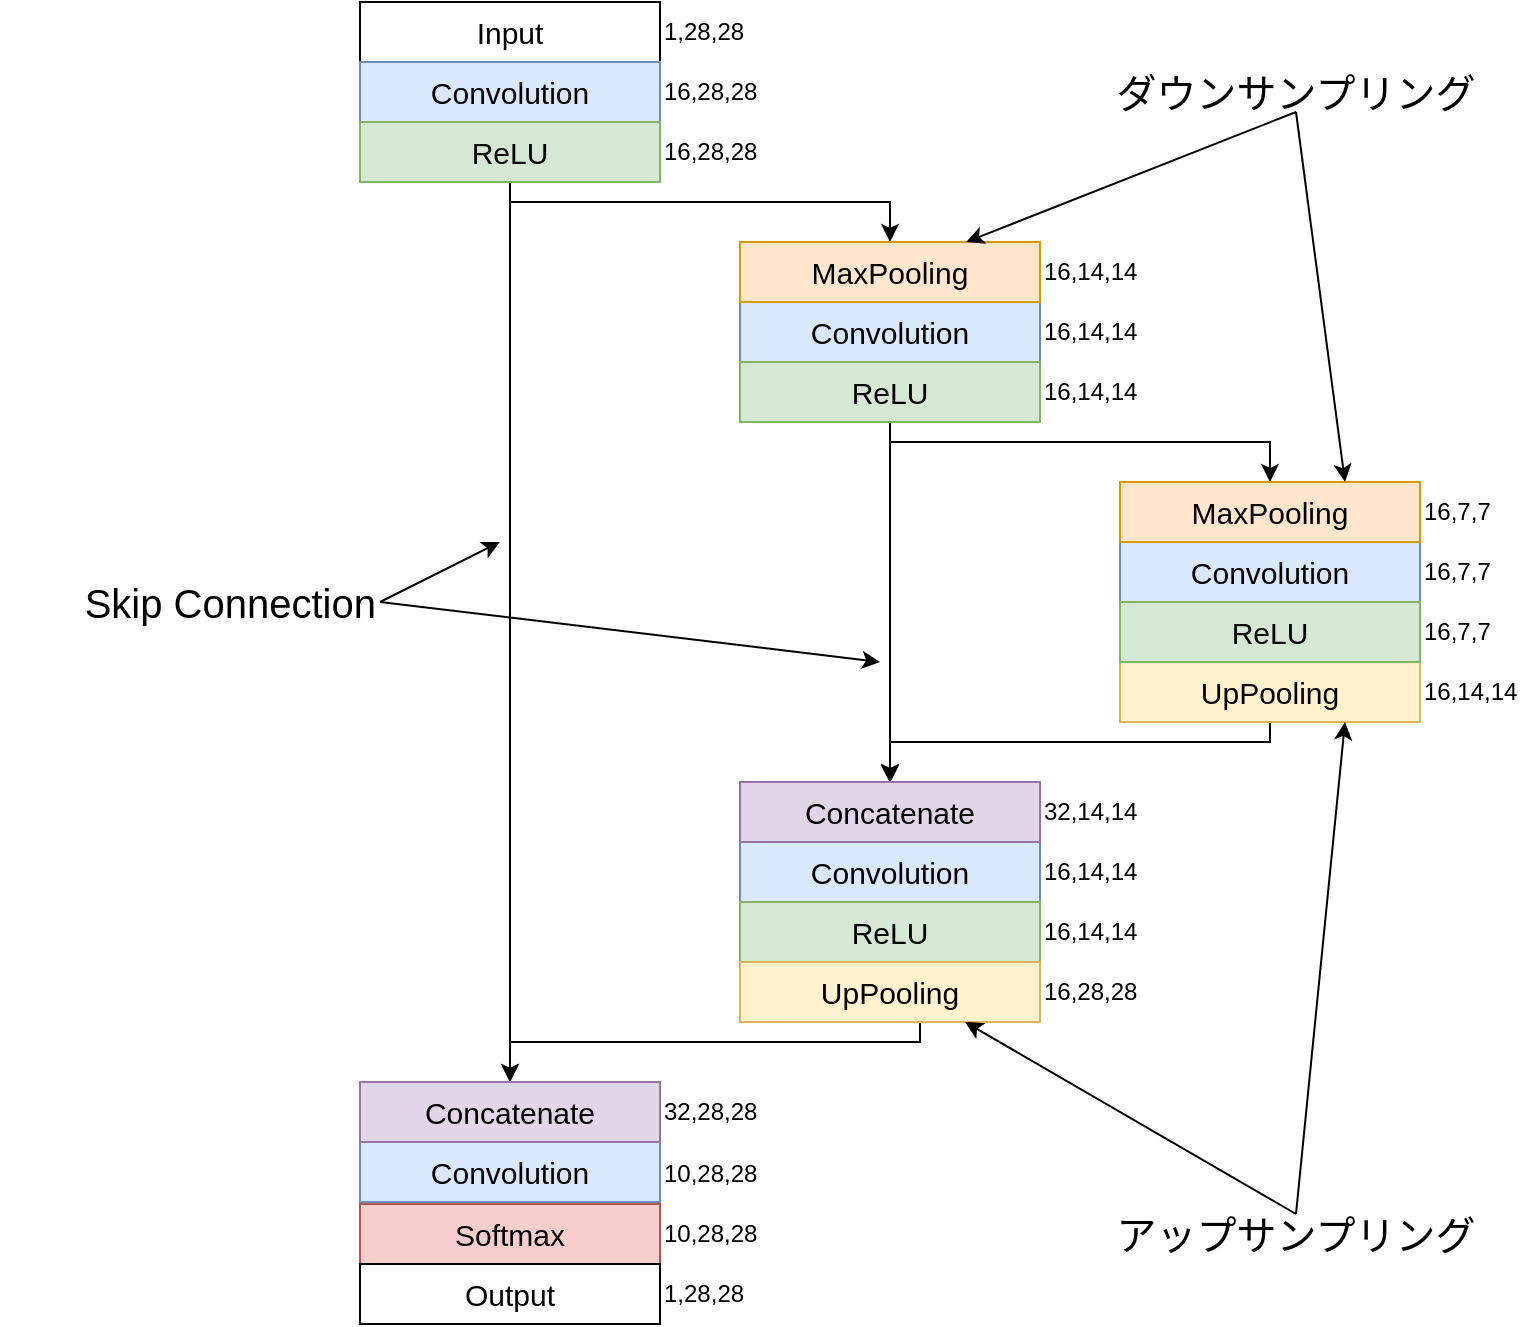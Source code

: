 <mxfile version="12.2.4" pages="1"><diagram id="UsTbjqoUmQ2IeB7w-Bse" name="Page-1"><mxGraphModel dx="1916" dy="434" grid="1" gridSize="10" guides="1" tooltips="1" connect="1" arrows="1" fold="1" page="1" pageScale="1" pageWidth="827" pageHeight="1169" math="0" shadow="0"><root><mxCell id="0"/><mxCell id="1" parent="0"/><mxCell id="2" value="&lt;font style=&quot;font-size: 15px&quot;&gt;Input&lt;/font&gt;" style="rounded=0;whiteSpace=wrap;html=1;" parent="1" vertex="1"><mxGeometry x="40" y="30" width="150" height="30" as="geometry"/></mxCell><mxCell id="3" value="&lt;font style=&quot;font-size: 15px&quot;&gt;Convolution&lt;/font&gt;" style="rounded=0;whiteSpace=wrap;html=1;fillColor=#dae8fc;strokeColor=#6c8ebf;" parent="1" vertex="1"><mxGeometry x="40" y="60" width="150" height="30" as="geometry"/></mxCell><mxCell id="59" style="edgeStyle=orthogonalEdgeStyle;rounded=0;orthogonalLoop=1;jettySize=auto;html=1;entryX=0.5;entryY=0;entryDx=0;entryDy=0;exitX=0.5;exitY=1;exitDx=0;exitDy=0;" parent="1" source="4" target="20" edge="1"><mxGeometry relative="1" as="geometry"><Array as="points"><mxPoint x="115" y="130"/><mxPoint x="305" y="130"/></Array></mxGeometry></mxCell><mxCell id="65" style="edgeStyle=orthogonalEdgeStyle;rounded=0;orthogonalLoop=1;jettySize=auto;html=1;entryX=0.5;entryY=0;entryDx=0;entryDy=0;" parent="1" source="4" target="53" edge="1"><mxGeometry relative="1" as="geometry"/></mxCell><mxCell id="4" value="&lt;font style=&quot;font-size: 15px&quot;&gt;ReLU&lt;/font&gt;" style="rounded=0;whiteSpace=wrap;html=1;fillColor=#d5e8d4;strokeColor=#82b366;" parent="1" vertex="1"><mxGeometry x="40" y="90" width="150" height="30" as="geometry"/></mxCell><mxCell id="8" value="&lt;font style=&quot;font-size: 15px&quot;&gt;Convolution&lt;/font&gt;" style="rounded=0;whiteSpace=wrap;html=1;fillColor=#dae8fc;strokeColor=#6c8ebf;" parent="1" vertex="1"><mxGeometry x="230" y="180" width="150" height="30" as="geometry"/></mxCell><mxCell id="60" style="edgeStyle=orthogonalEdgeStyle;rounded=0;orthogonalLoop=1;jettySize=auto;html=1;entryX=0.5;entryY=0;entryDx=0;entryDy=0;exitX=0.5;exitY=1;exitDx=0;exitDy=0;" parent="1" source="9" target="41" edge="1"><mxGeometry relative="1" as="geometry"><Array as="points"><mxPoint x="305" y="250"/><mxPoint x="495" y="250"/></Array></mxGeometry></mxCell><mxCell id="62" style="edgeStyle=orthogonalEdgeStyle;rounded=0;orthogonalLoop=1;jettySize=auto;html=1;" parent="1" source="9" edge="1"><mxGeometry relative="1" as="geometry"><mxPoint x="305" y="420.571" as="targetPoint"/></mxGeometry></mxCell><mxCell id="9" value="&lt;font style=&quot;font-size: 15px&quot;&gt;ReLU&lt;/font&gt;" style="rounded=0;whiteSpace=wrap;html=1;fillColor=#d5e8d4;strokeColor=#82b366;" parent="1" vertex="1"><mxGeometry x="230" y="210" width="150" height="30" as="geometry"/></mxCell><mxCell id="10" value="&lt;font style=&quot;font-size: 15px&quot;&gt;Convolution&lt;/font&gt;" style="rounded=0;whiteSpace=wrap;html=1;fillColor=#dae8fc;strokeColor=#6c8ebf;" parent="1" vertex="1"><mxGeometry x="40" y="600" width="150" height="30" as="geometry"/></mxCell><mxCell id="11" value="&lt;font style=&quot;font-size: 15px&quot;&gt;Softmax&lt;/font&gt;" style="rounded=0;whiteSpace=wrap;html=1;fillColor=#f8cecc;strokeColor=#b85450;" parent="1" vertex="1"><mxGeometry x="40" y="631" width="150" height="30" as="geometry"/></mxCell><mxCell id="12" value="&lt;font style=&quot;font-size: 15px&quot;&gt;Output&lt;/font&gt;" style="rounded=0;whiteSpace=wrap;html=1;" parent="1" vertex="1"><mxGeometry x="40" y="661" width="150" height="30" as="geometry"/></mxCell><mxCell id="13" value="1,28,28" style="text;html=1;strokeColor=none;fillColor=none;align=left;verticalAlign=middle;whiteSpace=wrap;rounded=0;" parent="1" vertex="1"><mxGeometry x="190" y="35" width="40" height="20" as="geometry"/></mxCell><mxCell id="14" value="16,28,28" style="text;html=1;strokeColor=none;fillColor=none;align=left;verticalAlign=middle;whiteSpace=wrap;rounded=0;" parent="1" vertex="1"><mxGeometry x="190" y="65" width="40" height="20" as="geometry"/></mxCell><mxCell id="15" value="16,28,28" style="text;html=1;strokeColor=none;fillColor=none;align=left;verticalAlign=middle;whiteSpace=wrap;rounded=0;" parent="1" vertex="1"><mxGeometry x="190" y="95" width="40" height="20" as="geometry"/></mxCell><mxCell id="19" value="10,28,28" style="text;html=1;strokeColor=none;fillColor=none;align=left;verticalAlign=middle;whiteSpace=wrap;rounded=0;" parent="1" vertex="1"><mxGeometry x="190" y="606" width="40" height="20" as="geometry"/></mxCell><mxCell id="20" value="&lt;font style=&quot;font-size: 15px&quot;&gt;MaxPooling&lt;/font&gt;" style="rounded=0;whiteSpace=wrap;html=1;fillColor=#ffe6cc;strokeColor=#d79b00;" parent="1" vertex="1"><mxGeometry x="230" y="150" width="150" height="30" as="geometry"/></mxCell><mxCell id="25" value="&lt;font style=&quot;font-size: 15px&quot;&gt;Convolution&lt;/font&gt;" style="rounded=0;whiteSpace=wrap;html=1;fillColor=#dae8fc;strokeColor=#6c8ebf;" parent="1" vertex="1"><mxGeometry x="230" y="450" width="150" height="30" as="geometry"/></mxCell><mxCell id="26" value="&lt;font style=&quot;font-size: 15px&quot;&gt;ReLU&lt;/font&gt;" style="rounded=0;whiteSpace=wrap;html=1;fillColor=#d5e8d4;strokeColor=#82b366;" parent="1" vertex="1"><mxGeometry x="230" y="480" width="150" height="30" as="geometry"/></mxCell><mxCell id="29" value="16,14,14" style="text;html=1;strokeColor=none;fillColor=none;align=left;verticalAlign=middle;whiteSpace=wrap;rounded=0;" parent="1" vertex="1"><mxGeometry x="570" y="365" width="40" height="20" as="geometry"/></mxCell><mxCell id="30" value="16,14,14" style="text;html=1;strokeColor=none;fillColor=none;align=left;verticalAlign=middle;whiteSpace=wrap;rounded=0;" parent="1" vertex="1"><mxGeometry x="380" y="455" width="40" height="20" as="geometry"/></mxCell><mxCell id="31" value="16,14,14" style="text;html=1;strokeColor=none;fillColor=none;align=left;verticalAlign=middle;whiteSpace=wrap;rounded=0;" parent="1" vertex="1"><mxGeometry x="380" y="485" width="40" height="20" as="geometry"/></mxCell><mxCell id="32" value="16,28,28" style="text;html=1;strokeColor=none;fillColor=none;align=left;verticalAlign=middle;whiteSpace=wrap;rounded=0;" parent="1" vertex="1"><mxGeometry x="380" y="515" width="40" height="20" as="geometry"/></mxCell><mxCell id="33" value="10,28,28" style="text;html=1;strokeColor=none;fillColor=none;align=left;verticalAlign=middle;whiteSpace=wrap;rounded=0;" parent="1" vertex="1"><mxGeometry x="190" y="636" width="40" height="20" as="geometry"/></mxCell><mxCell id="34" value="1,28,28" style="text;html=1;strokeColor=none;fillColor=none;align=left;verticalAlign=middle;whiteSpace=wrap;rounded=0;" parent="1" vertex="1"><mxGeometry x="190" y="666" width="40" height="20" as="geometry"/></mxCell><mxCell id="61" style="edgeStyle=orthogonalEdgeStyle;rounded=0;orthogonalLoop=1;jettySize=auto;html=1;entryX=0.5;entryY=0;entryDx=0;entryDy=0;exitX=0.5;exitY=1;exitDx=0;exitDy=0;" parent="1" source="35" target="51" edge="1"><mxGeometry relative="1" as="geometry"><Array as="points"><mxPoint x="495" y="400"/><mxPoint x="305" y="400"/></Array></mxGeometry></mxCell><mxCell id="35" value="&lt;font style=&quot;font-size: 15px&quot;&gt;UpPooling&lt;/font&gt;" style="rounded=0;whiteSpace=wrap;html=1;fillColor=#fff2cc;strokeColor=#d6b656;strokeWidth=1;" parent="1" vertex="1"><mxGeometry x="420" y="360" width="150" height="30" as="geometry"/></mxCell><mxCell id="37" value="&lt;font style=&quot;font-size: 15px&quot;&gt;Convolution&lt;/font&gt;" style="rounded=0;whiteSpace=wrap;html=1;fillColor=#dae8fc;strokeColor=#6c8ebf;" parent="1" vertex="1"><mxGeometry x="420" y="300" width="150" height="30" as="geometry"/></mxCell><mxCell id="38" value="&lt;font style=&quot;font-size: 15px&quot;&gt;ReLU&lt;/font&gt;" style="rounded=0;whiteSpace=wrap;html=1;fillColor=#d5e8d4;strokeColor=#82b366;" parent="1" vertex="1"><mxGeometry x="420" y="330" width="150" height="30" as="geometry"/></mxCell><mxCell id="39" value="16,7,7" style="text;html=1;strokeColor=none;fillColor=none;align=left;verticalAlign=middle;whiteSpace=wrap;rounded=0;" parent="1" vertex="1"><mxGeometry x="570" y="305" width="40" height="20" as="geometry"/></mxCell><mxCell id="40" value="16,7,7" style="text;html=1;strokeColor=none;fillColor=none;align=left;verticalAlign=middle;whiteSpace=wrap;rounded=0;" parent="1" vertex="1"><mxGeometry x="570" y="335" width="40" height="20" as="geometry"/></mxCell><mxCell id="41" value="&lt;font style=&quot;font-size: 15px&quot;&gt;MaxPooling&lt;/font&gt;" style="rounded=0;whiteSpace=wrap;html=1;fillColor=#ffe6cc;strokeColor=#d79b00;" parent="1" vertex="1"><mxGeometry x="420" y="270" width="150" height="30" as="geometry"/></mxCell><mxCell id="43" value="16,14,14" style="text;html=1;strokeColor=none;fillColor=none;align=left;verticalAlign=middle;whiteSpace=wrap;rounded=0;" parent="1" vertex="1"><mxGeometry x="380" y="155" width="40" height="20" as="geometry"/></mxCell><mxCell id="44" value="16,14,14" style="text;html=1;strokeColor=none;fillColor=none;align=left;verticalAlign=middle;whiteSpace=wrap;rounded=0;" parent="1" vertex="1"><mxGeometry x="380" y="185" width="40" height="20" as="geometry"/></mxCell><mxCell id="45" value="16,14,14" style="text;html=1;strokeColor=none;fillColor=none;align=left;verticalAlign=middle;whiteSpace=wrap;rounded=0;" parent="1" vertex="1"><mxGeometry x="380" y="215" width="40" height="20" as="geometry"/></mxCell><mxCell id="46" value="16,7,7" style="text;html=1;strokeColor=none;fillColor=none;align=left;verticalAlign=middle;whiteSpace=wrap;rounded=0;" parent="1" vertex="1"><mxGeometry x="570" y="275" width="40" height="20" as="geometry"/></mxCell><mxCell id="63" style="edgeStyle=orthogonalEdgeStyle;rounded=0;orthogonalLoop=1;jettySize=auto;html=1;entryX=0.5;entryY=0;entryDx=0;entryDy=0;exitX=0.6;exitY=1;exitDx=0;exitDy=0;exitPerimeter=0;" parent="1" source="49" target="53" edge="1"><mxGeometry relative="1" as="geometry"><Array as="points"><mxPoint x="320" y="550"/><mxPoint x="115" y="550"/></Array></mxGeometry></mxCell><mxCell id="49" value="&lt;font style=&quot;font-size: 15px&quot;&gt;UpPooling&lt;/font&gt;" style="rounded=0;whiteSpace=wrap;html=1;fillColor=#fff2cc;strokeColor=#d6b656;strokeWidth=1;" parent="1" vertex="1"><mxGeometry x="230" y="510" width="150" height="30" as="geometry"/></mxCell><mxCell id="51" value="&lt;font style=&quot;font-size: 15px&quot;&gt;Concatenate&lt;/font&gt;" style="rounded=0;whiteSpace=wrap;html=1;fillColor=#e1d5e7;strokeColor=#9673a6;" parent="1" vertex="1"><mxGeometry x="230" y="420" width="150" height="30" as="geometry"/></mxCell><mxCell id="53" value="&lt;font style=&quot;font-size: 15px&quot;&gt;Concatenate&lt;/font&gt;" style="rounded=0;whiteSpace=wrap;html=1;fillColor=#e1d5e7;strokeColor=#9673a6;" parent="1" vertex="1"><mxGeometry x="40" y="570" width="150" height="30" as="geometry"/></mxCell><mxCell id="55" value="&lt;font style=&quot;font-size: 20px&quot;&gt;ダウンサンプリング&lt;/font&gt;" style="text;html=1;strokeColor=none;fillColor=none;align=center;verticalAlign=middle;whiteSpace=wrap;rounded=0;" parent="1" vertex="1"><mxGeometry x="413" y="65" width="190" height="20" as="geometry"/></mxCell><mxCell id="57" value="" style="endArrow=classic;html=1;exitX=0.5;exitY=1;exitDx=0;exitDy=0;entryX=0.75;entryY=0;entryDx=0;entryDy=0;" parent="1" source="55" target="41" edge="1"><mxGeometry width="50" height="50" relative="1" as="geometry"><mxPoint x="495" y="150" as="sourcePoint"/><mxPoint x="545" y="100" as="targetPoint"/></mxGeometry></mxCell><mxCell id="58" value="" style="endArrow=classic;html=1;exitX=0.5;exitY=1;exitDx=0;exitDy=0;" parent="1" source="55" target="20" edge="1"><mxGeometry width="50" height="50" relative="1" as="geometry"><mxPoint x="518" y="95" as="sourcePoint"/><mxPoint x="505" y="280" as="targetPoint"/></mxGeometry></mxCell><mxCell id="66" value="&lt;span style=&quot;font-size: 20px&quot;&gt;アップサンプリング&lt;/span&gt;" style="text;html=1;strokeColor=none;fillColor=none;align=center;verticalAlign=middle;whiteSpace=wrap;rounded=0;" parent="1" vertex="1"><mxGeometry x="413" y="636" width="190" height="20" as="geometry"/></mxCell><mxCell id="68" value="" style="endArrow=classic;html=1;exitX=0.5;exitY=0;exitDx=0;exitDy=0;entryX=0.75;entryY=1;entryDx=0;entryDy=0;" parent="1" source="66" target="35" edge="1"><mxGeometry width="50" height="50" relative="1" as="geometry"><mxPoint x="518" y="95" as="sourcePoint"/><mxPoint x="580" y="450" as="targetPoint"/></mxGeometry></mxCell><mxCell id="69" value="" style="endArrow=classic;html=1;exitX=0.5;exitY=0;exitDx=0;exitDy=0;entryX=0.75;entryY=1;entryDx=0;entryDy=0;" parent="1" source="66" target="49" edge="1"><mxGeometry width="50" height="50" relative="1" as="geometry"><mxPoint x="518" y="646" as="sourcePoint"/><mxPoint x="542.5" y="400" as="targetPoint"/></mxGeometry></mxCell><mxCell id="70" value="&lt;span style=&quot;font-size: 20px&quot;&gt;Skip Connection&lt;/span&gt;" style="text;html=1;strokeColor=none;fillColor=none;align=right;verticalAlign=middle;whiteSpace=wrap;rounded=0;" parent="1" vertex="1"><mxGeometry x="-140" y="320" width="190" height="20" as="geometry"/></mxCell><mxCell id="72" value="" style="endArrow=classic;html=1;exitX=1;exitY=0.5;exitDx=0;exitDy=0;" parent="1" source="70" edge="1"><mxGeometry width="50" height="50" relative="1" as="geometry"><mxPoint x="518" y="95" as="sourcePoint"/><mxPoint x="110" y="300" as="targetPoint"/></mxGeometry></mxCell><mxCell id="73" value="" style="endArrow=classic;html=1;exitX=1;exitY=0.5;exitDx=0;exitDy=0;" parent="1" source="70" edge="1"><mxGeometry width="50" height="50" relative="1" as="geometry"><mxPoint x="528" y="105" as="sourcePoint"/><mxPoint x="300" y="360" as="targetPoint"/></mxGeometry></mxCell><mxCell id="74" value="32,14,14" style="text;html=1;strokeColor=none;fillColor=none;align=left;verticalAlign=middle;whiteSpace=wrap;rounded=0;" parent="1" vertex="1"><mxGeometry x="380" y="425" width="40" height="20" as="geometry"/></mxCell><mxCell id="75" value="32,28,28" style="text;html=1;strokeColor=none;fillColor=none;align=left;verticalAlign=middle;whiteSpace=wrap;rounded=0;" parent="1" vertex="1"><mxGeometry x="190" y="575" width="40" height="20" as="geometry"/></mxCell></root></mxGraphModel></diagram></mxfile>